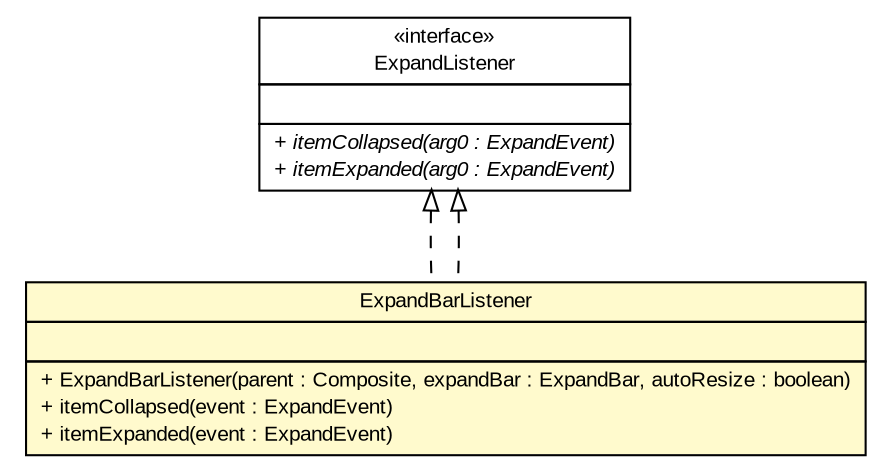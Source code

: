 #!/usr/local/bin/dot
#
# Class diagram 
# Generated by UMLGraph version R5_6-24-gf6e263 (http://www.umlgraph.org/)
#

digraph G {
	edge [fontname="arial",fontsize=10,labelfontname="arial",labelfontsize=10];
	node [fontname="arial",fontsize=10,shape=plaintext];
	nodesep=0.25;
	ranksep=0.5;
	// gov.sandia.cf.parts.listeners.ExpandBarListener
	c104850 [label=<<table title="gov.sandia.cf.parts.listeners.ExpandBarListener" border="0" cellborder="1" cellspacing="0" cellpadding="2" port="p" bgcolor="lemonChiffon" href="./ExpandBarListener.html">
		<tr><td><table border="0" cellspacing="0" cellpadding="1">
<tr><td align="center" balign="center"> ExpandBarListener </td></tr>
		</table></td></tr>
		<tr><td><table border="0" cellspacing="0" cellpadding="1">
<tr><td align="left" balign="left">  </td></tr>
		</table></td></tr>
		<tr><td><table border="0" cellspacing="0" cellpadding="1">
<tr><td align="left" balign="left"> + ExpandBarListener(parent : Composite, expandBar : ExpandBar, autoResize : boolean) </td></tr>
<tr><td align="left" balign="left"> + itemCollapsed(event : ExpandEvent) </td></tr>
<tr><td align="left" balign="left"> + itemExpanded(event : ExpandEvent) </td></tr>
		</table></td></tr>
		</table>>, URL="./ExpandBarListener.html", fontname="arial", fontcolor="black", fontsize=10.0];
	//gov.sandia.cf.parts.listeners.ExpandBarListener implements org.eclipse.swt.events.ExpandListener
	c105087:p -> c104850:p [dir=back,arrowtail=empty,style=dashed];
	//gov.sandia.cf.parts.listeners.ExpandBarListener implements org.eclipse.swt.events.ExpandListener
	c105087:p -> c104850:p [dir=back,arrowtail=empty,style=dashed];
	// org.eclipse.swt.events.ExpandListener
	c105087 [label=<<table title="org.eclipse.swt.events.ExpandListener" border="0" cellborder="1" cellspacing="0" cellpadding="2" port="p" href="http://java.sun.com/j2se/1.4.2/docs/api/org/eclipse/swt/events/ExpandListener.html">
		<tr><td><table border="0" cellspacing="0" cellpadding="1">
<tr><td align="center" balign="center"> &#171;interface&#187; </td></tr>
<tr><td align="center" balign="center"> ExpandListener </td></tr>
		</table></td></tr>
		<tr><td><table border="0" cellspacing="0" cellpadding="1">
<tr><td align="left" balign="left">  </td></tr>
		</table></td></tr>
		<tr><td><table border="0" cellspacing="0" cellpadding="1">
<tr><td align="left" balign="left"><font face="arial italic" point-size="10.0"> + itemCollapsed(arg0 : ExpandEvent) </font></td></tr>
<tr><td align="left" balign="left"><font face="arial italic" point-size="10.0"> + itemExpanded(arg0 : ExpandEvent) </font></td></tr>
		</table></td></tr>
		</table>>, URL="http://java.sun.com/j2se/1.4.2/docs/api/org/eclipse/swt/events/ExpandListener.html", fontname="arial", fontcolor="black", fontsize=10.0];
}

